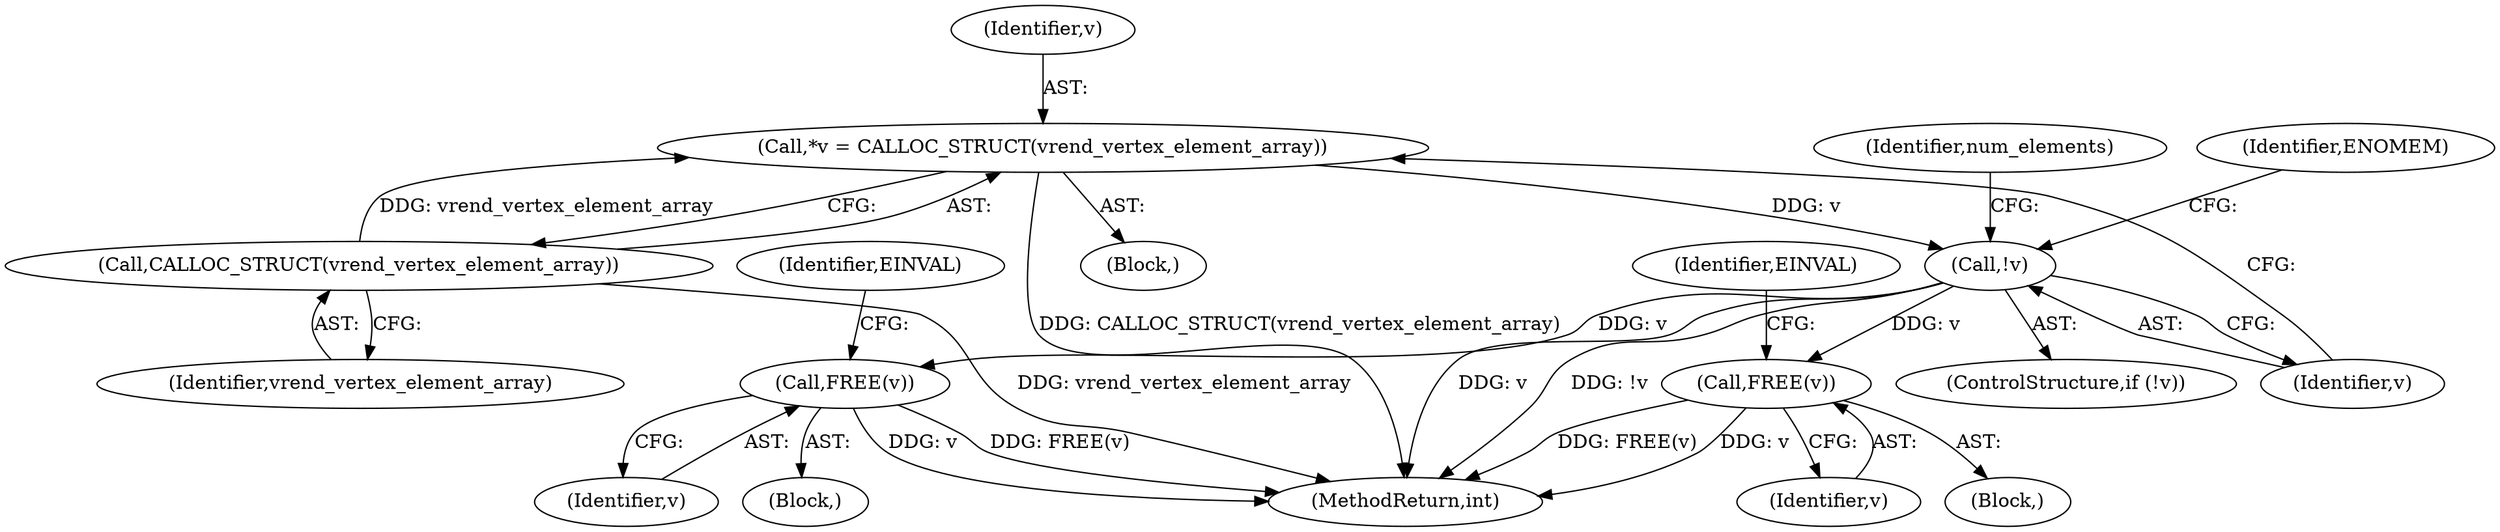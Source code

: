 digraph "0_virglrenderer_114688c526fe45f341d75ccd1d85473c3b08f7a7@pointer" {
"1000107" [label="(Call,*v = CALLOC_STRUCT(vrend_vertex_element_array))"];
"1000109" [label="(Call,CALLOC_STRUCT(vrend_vertex_element_array))"];
"1000116" [label="(Call,!v)"];
"1000156" [label="(Call,FREE(v))"];
"1000440" [label="(Call,FREE(v))"];
"1000108" [label="(Identifier,v)"];
"1000116" [label="(Call,!v)"];
"1000115" [label="(ControlStructure,if (!v))"];
"1000105" [label="(Block,)"];
"1000157" [label="(Identifier,v)"];
"1000117" [label="(Identifier,v)"];
"1000122" [label="(Identifier,num_elements)"];
"1000110" [label="(Identifier,vrend_vertex_element_array)"];
"1000109" [label="(Call,CALLOC_STRUCT(vrend_vertex_element_array))"];
"1000107" [label="(Call,*v = CALLOC_STRUCT(vrend_vertex_element_array))"];
"1000431" [label="(Block,)"];
"1000119" [label="(Identifier,ENOMEM)"];
"1000140" [label="(Block,)"];
"1000159" [label="(Identifier,EINVAL)"];
"1000441" [label="(Identifier,v)"];
"1000523" [label="(MethodReturn,int)"];
"1000156" [label="(Call,FREE(v))"];
"1000440" [label="(Call,FREE(v))"];
"1000443" [label="(Identifier,EINVAL)"];
"1000107" -> "1000105"  [label="AST: "];
"1000107" -> "1000109"  [label="CFG: "];
"1000108" -> "1000107"  [label="AST: "];
"1000109" -> "1000107"  [label="AST: "];
"1000117" -> "1000107"  [label="CFG: "];
"1000107" -> "1000523"  [label="DDG: CALLOC_STRUCT(vrend_vertex_element_array)"];
"1000109" -> "1000107"  [label="DDG: vrend_vertex_element_array"];
"1000107" -> "1000116"  [label="DDG: v"];
"1000109" -> "1000110"  [label="CFG: "];
"1000110" -> "1000109"  [label="AST: "];
"1000109" -> "1000523"  [label="DDG: vrend_vertex_element_array"];
"1000116" -> "1000115"  [label="AST: "];
"1000116" -> "1000117"  [label="CFG: "];
"1000117" -> "1000116"  [label="AST: "];
"1000119" -> "1000116"  [label="CFG: "];
"1000122" -> "1000116"  [label="CFG: "];
"1000116" -> "1000523"  [label="DDG: v"];
"1000116" -> "1000523"  [label="DDG: !v"];
"1000116" -> "1000156"  [label="DDG: v"];
"1000116" -> "1000440"  [label="DDG: v"];
"1000156" -> "1000140"  [label="AST: "];
"1000156" -> "1000157"  [label="CFG: "];
"1000157" -> "1000156"  [label="AST: "];
"1000159" -> "1000156"  [label="CFG: "];
"1000156" -> "1000523"  [label="DDG: v"];
"1000156" -> "1000523"  [label="DDG: FREE(v)"];
"1000440" -> "1000431"  [label="AST: "];
"1000440" -> "1000441"  [label="CFG: "];
"1000441" -> "1000440"  [label="AST: "];
"1000443" -> "1000440"  [label="CFG: "];
"1000440" -> "1000523"  [label="DDG: FREE(v)"];
"1000440" -> "1000523"  [label="DDG: v"];
}
